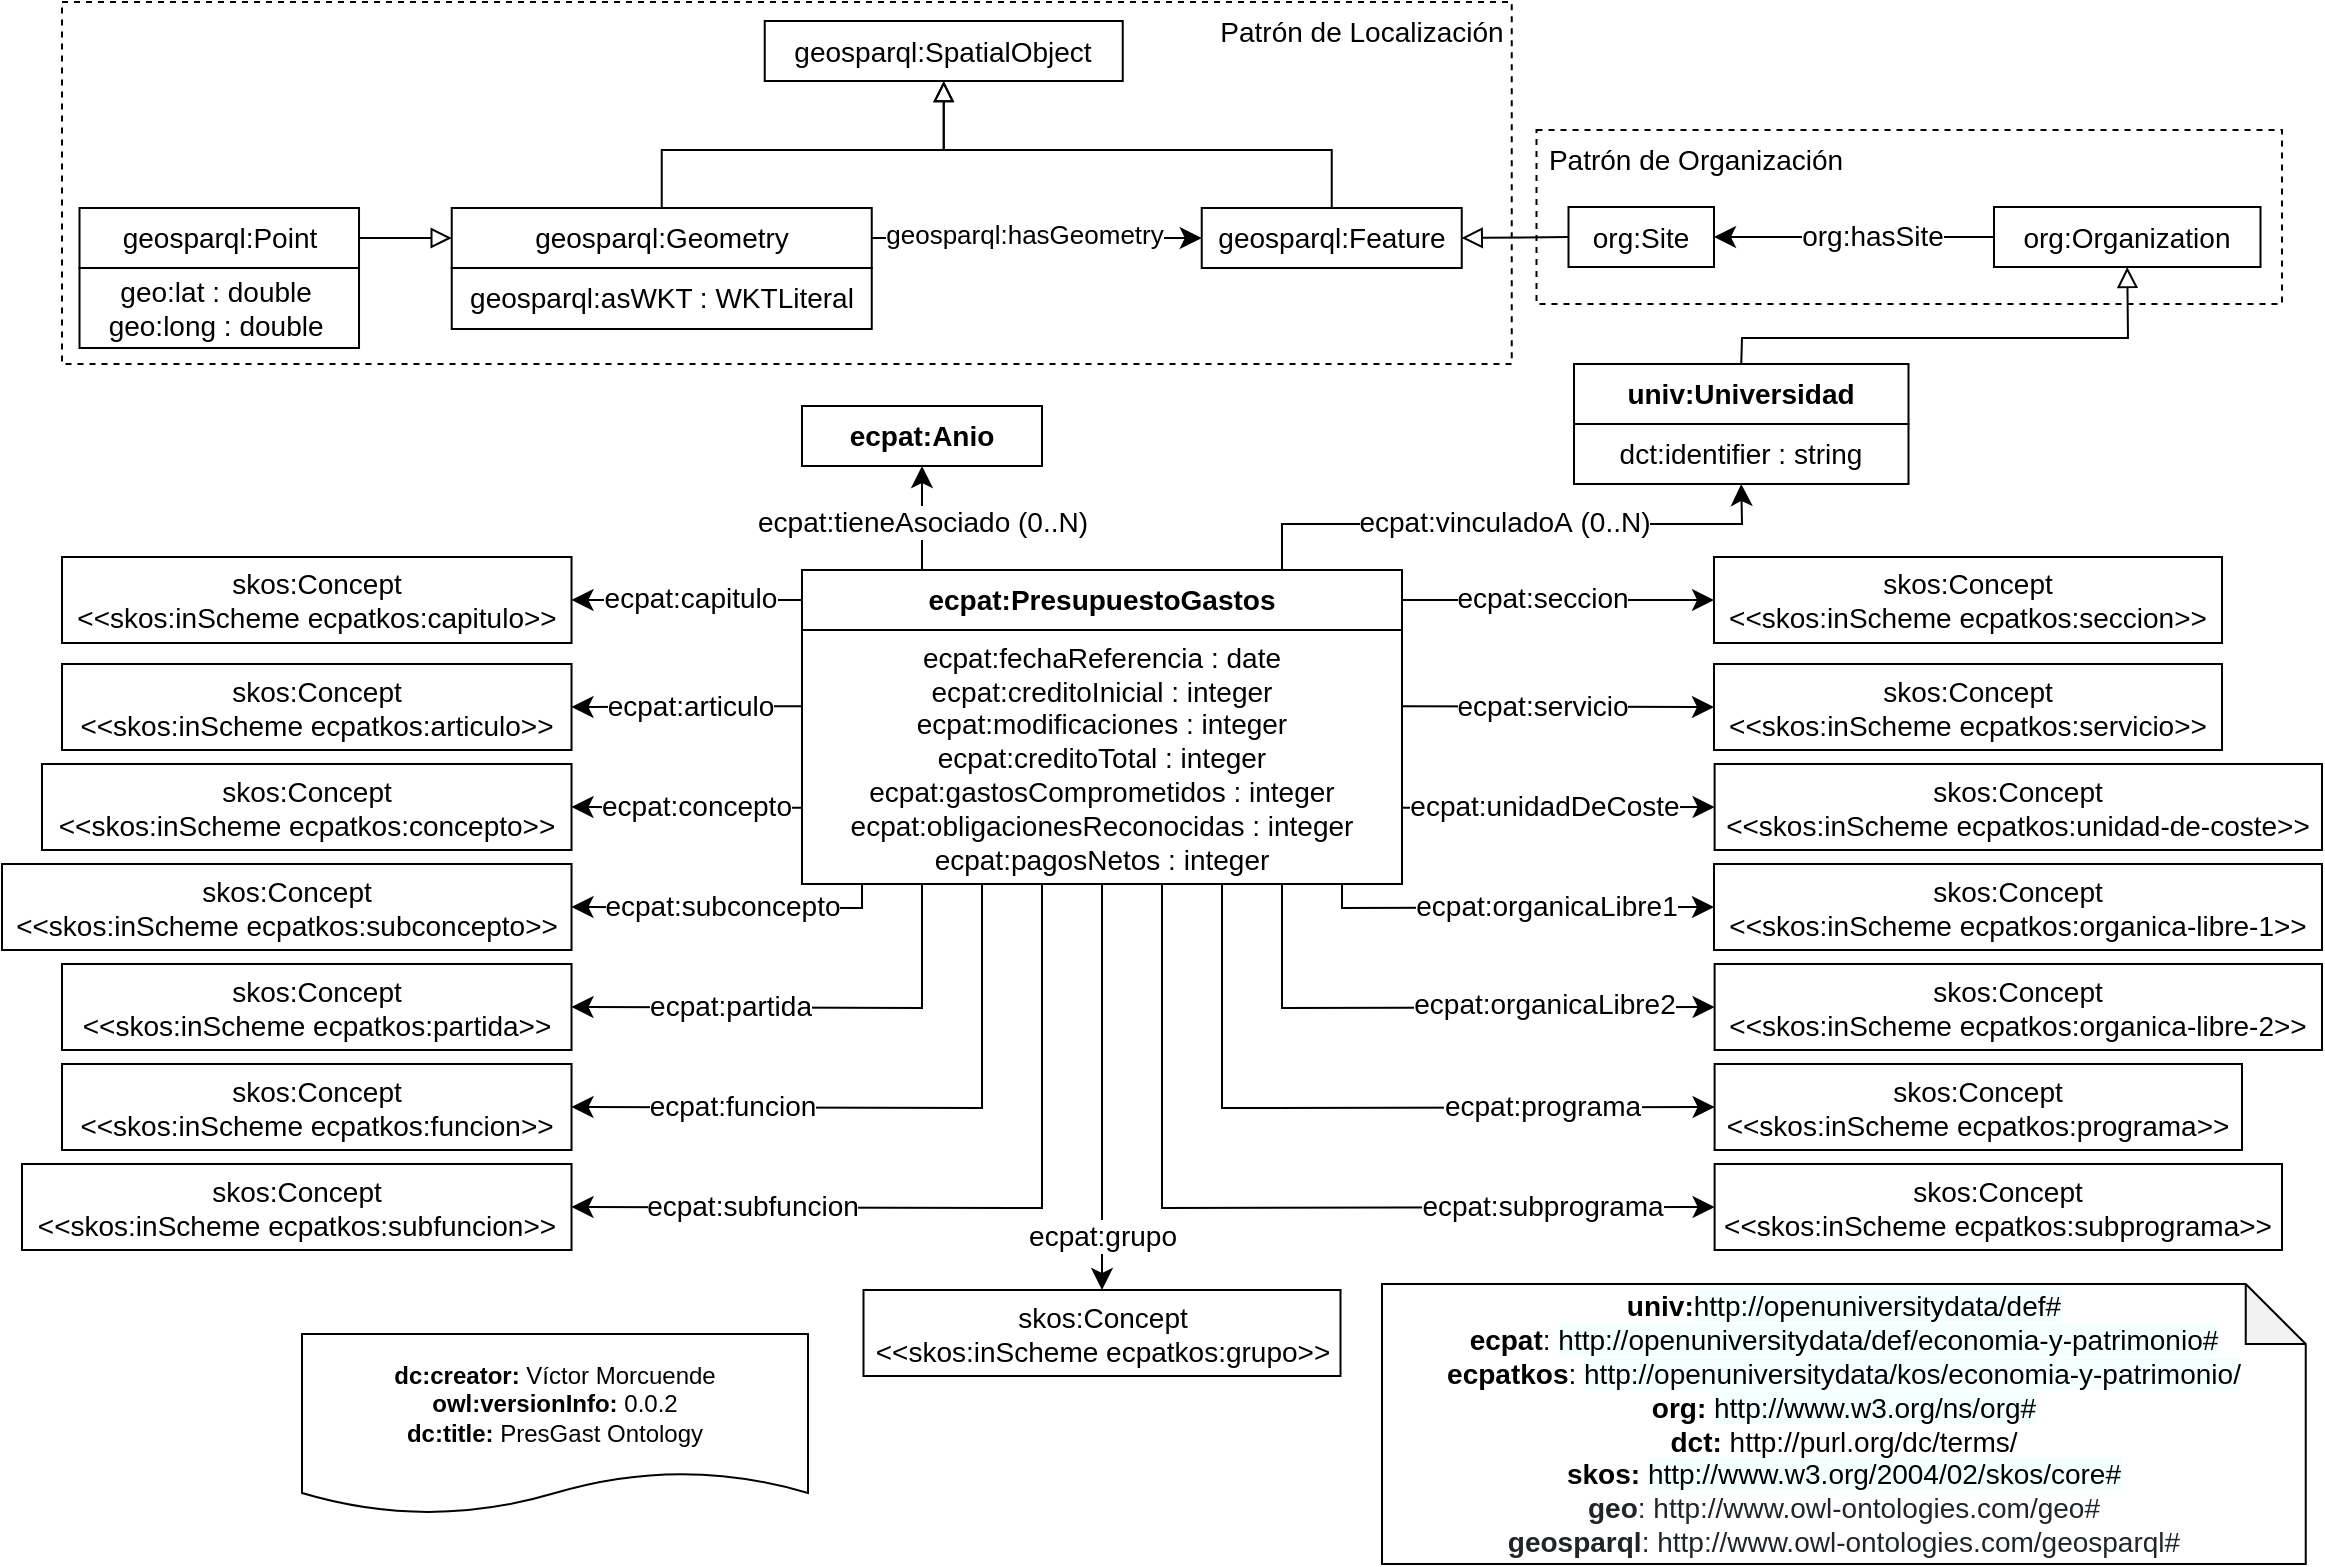 <mxfile version="18.0.1" type="device"><diagram id="2xOe5xubepqIjJ3LcJC1" name="Page-1"><mxGraphModel dx="1474" dy="785" grid="1" gridSize="10" guides="1" tooltips="1" connect="1" arrows="1" fold="1" page="1" pageScale="1" pageWidth="827" pageHeight="1169" math="0" shadow="0"><root><mxCell id="0"/><mxCell id="1" parent="0"/><mxCell id="tCUEVHxepWvSsO0FmJBN-13" value="&lt;div&gt;&lt;b&gt;dc:creator:&lt;/b&gt;&amp;nbsp;Víctor Morcuende&lt;/div&gt;&lt;div&gt;&lt;b&gt;owl:versionInfo:&lt;/b&gt; 0.0.2&lt;/div&gt;&lt;div&gt;&lt;b&gt;dc:title:&lt;/b&gt; PresGast Ontology&lt;/div&gt;" style="shape=document;whiteSpace=wrap;html=1;boundedLbl=1;labelBackgroundColor=#ffffff;strokeColor=#000000;fontSize=12;fontColor=#000000;size=0.233;fillColor=none;" parent="1" vertex="1"><mxGeometry x="440.0" y="965" width="253" height="90" as="geometry"/></mxCell><mxCell id="tCUEVHxepWvSsO0FmJBN-36" value="dct:identifier : string" style="rounded=0;whiteSpace=wrap;html=1;snapToPoint=1;points=[[0.1,0],[0.2,0],[0.3,0],[0.4,0],[0.5,0],[0.6,0],[0.7,0],[0.8,0],[0.9,0],[0,0.1],[0,0.3],[0,0.5],[0,0.7],[0,0.9],[0.1,1],[0.2,1],[0.3,1],[0.4,1],[0.5,1],[0.6,1],[0.7,1],[0.8,1],[0.9,1],[1,0.1],[1,0.3],[1,0.5],[1,0.7],[1,0.9]];fontFamily=Helvetica;fontSize=14;fillColor=none;" parent="1" vertex="1"><mxGeometry x="1076" y="510" width="167.25" height="30" as="geometry"/></mxCell><mxCell id="tCUEVHxepWvSsO0FmJBN-37" value="&lt;b&gt;univ&lt;/b&gt;&lt;b&gt;:Universidad&lt;/b&gt;" style="rounded=0;whiteSpace=wrap;html=1;snapToPoint=1;points=[[0.1,0],[0.2,0],[0.3,0],[0.4,0],[0.5,0],[0.6,0],[0.7,0],[0.8,0],[0.9,0],[0,0.1],[0,0.3],[0,0.5],[0,0.7],[0,0.9],[0.1,1],[0.2,1],[0.3,1],[0.4,1],[0.5,1],[0.6,1],[0.7,1],[0.8,1],[0.9,1],[1,0.1],[1,0.3],[1,0.5],[1,0.7],[1,0.9]];fontFamily=Helvetica;fontSize=14;fillColor=none;" parent="1" vertex="1"><mxGeometry x="1076" y="480" width="167.25" height="30" as="geometry"/></mxCell><mxCell id="tCUEVHxepWvSsO0FmJBN-38" value="&lt;span style=&quot;background-color: rgb(255 , 255 , 255)&quot;&gt;&lt;b&gt;ecpat:Anio&lt;/b&gt;&lt;/span&gt;" style="rounded=0;whiteSpace=wrap;html=1;snapToPoint=1;points=[[0.1,0],[0.2,0],[0.3,0],[0.4,0],[0.5,0],[0.6,0],[0.7,0],[0.8,0],[0.9,0],[0,0.1],[0,0.3],[0,0.5],[0,0.7],[0,0.9],[0.1,1],[0.2,1],[0.3,1],[0.4,1],[0.5,1],[0.6,1],[0.7,1],[0.8,1],[0.9,1],[1,0.1],[1,0.3],[1,0.5],[1,0.7],[1,0.9]];fontFamily=Helvetica;fontSize=14;fillColor=none;" parent="1" vertex="1"><mxGeometry x="690.0" y="501" width="120" height="30" as="geometry"/></mxCell><mxCell id="tCUEVHxepWvSsO0FmJBN-49" value="" style="endArrow=classic;html=1;endSize=8;arcSize=0;rounded=0;fontFamily=Helvetica;fontSize=14;exitX=0.2;exitY=0;exitDx=0;exitDy=0;entryX=0.5;entryY=1;entryDx=0;entryDy=0;" parent="1" source="Mll7tjCoBaevZxiXu5Do-22" target="tCUEVHxepWvSsO0FmJBN-38" edge="1"><mxGeometry width="50" height="50" relative="1" as="geometry"><mxPoint x="1315.69" y="580" as="sourcePoint"/><mxPoint x="1186.69" y="618.09" as="targetPoint"/></mxGeometry></mxCell><mxCell id="tCUEVHxepWvSsO0FmJBN-50" value="&lt;font style=&quot;font-size: 14px;&quot;&gt;ecpat:tieneAsociado (0..N)&lt;/font&gt;&lt;span style=&quot;background-color: rgb(248 , 249 , 250)&quot;&gt;&lt;br&gt;&lt;/span&gt;" style="text;html=1;align=center;verticalAlign=middle;resizable=0;points=[];labelBackgroundColor=#ffffff;fontFamily=Helvetica;fontSize=14;fillColor=none;" parent="tCUEVHxepWvSsO0FmJBN-49" vertex="1" connectable="0"><mxGeometry x="-0.127" relative="1" as="geometry"><mxPoint y="-2" as="offset"/></mxGeometry></mxCell><mxCell id="Mll7tjCoBaevZxiXu5Do-9" value="" style="endArrow=classic;html=1;endSize=8;arcSize=0;rounded=0;fontFamily=Helvetica;fontSize=14;exitX=0;exitY=0.5;exitDx=0;exitDy=0;entryX=1;entryY=0.5;entryDx=0;entryDy=0;" parent="1" source="Mll7tjCoBaevZxiXu5Do-22" target="zgmf1Y1sFtypBiIjc2eg-1" edge="1"><mxGeometry width="50" height="50" relative="1" as="geometry"><mxPoint x="0.14" y="598" as="sourcePoint"/><mxPoint x="514.0" y="598" as="targetPoint"/></mxGeometry></mxCell><mxCell id="Mll7tjCoBaevZxiXu5Do-10" value="ecpat:capitulo" style="text;html=1;align=center;verticalAlign=middle;resizable=0;points=[];labelBackgroundColor=#ffffff;fontFamily=Helvetica;fontSize=14;fillColor=none;" parent="Mll7tjCoBaevZxiXu5Do-9" vertex="1" connectable="0"><mxGeometry x="-0.127" relative="1" as="geometry"><mxPoint x="-6" y="-1" as="offset"/></mxGeometry></mxCell><mxCell id="Mll7tjCoBaevZxiXu5Do-22" value="&lt;b&gt;ecpat:PresupuestoGast&lt;/b&gt;&lt;b&gt;os&lt;/b&gt;" style="rounded=0;whiteSpace=wrap;html=1;snapToPoint=1;points=[[0.1,0],[0.2,0],[0.3,0],[0.4,0],[0.5,0],[0.6,0],[0.7,0],[0.8,0],[0.9,0],[0,0.1],[0,0.3],[0,0.5],[0,0.7],[0,0.9],[0.1,1],[0.2,1],[0.3,1],[0.4,1],[0.5,1],[0.6,1],[0.7,1],[0.8,1],[0.9,1],[1,0.1],[1,0.3],[1,0.5],[1,0.7],[1,0.9]];fontFamily=Helvetica;fontSize=14;fillColor=none;" parent="1" vertex="1"><mxGeometry x="690" y="583" width="300" height="30" as="geometry"/></mxCell><mxCell id="Mll7tjCoBaevZxiXu5Do-23" value="&lt;span style=&quot;background-color: rgb(255, 255, 255);&quot;&gt;ecpat&lt;/span&gt;:fechaReferencia : date&lt;br&gt;&lt;span style=&quot;background-color: rgb(255, 255, 255);&quot;&gt;ecpat&lt;/span&gt;:creditoInicial : integer&lt;br&gt;&lt;span style=&quot;background-color: rgb(255, 255, 255);&quot;&gt;ecpat&lt;/span&gt;:modificaciones : integer&lt;br&gt;&lt;span style=&quot;background-color: rgb(255, 255, 255);&quot;&gt;ecpat&lt;/span&gt;:creditoTotal : integer&lt;br&gt;&lt;span style=&quot;background-color: rgb(255, 255, 255);&quot;&gt;ecpat&lt;/span&gt;:gastosComprometidos : integer&lt;br&gt;&lt;span style=&quot;background-color: rgb(255, 255, 255);&quot;&gt;ecpat&lt;/span&gt;:obligacionesReconocidas : integer&lt;br&gt;&lt;span style=&quot;background-color: rgb(255, 255, 255);&quot;&gt;ecpat&lt;/span&gt;:pagosNetos : integer" style="rounded=0;whiteSpace=wrap;html=1;snapToPoint=1;points=[[0.1,0],[0.2,0],[0.3,0],[0.4,0],[0.5,0],[0.6,0],[0.7,0],[0.8,0],[0.9,0],[0,0.1],[0,0.3],[0,0.5],[0,0.7],[0,0.9],[0.1,1],[0.2,1],[0.3,1],[0.4,1],[0.5,1],[0.6,1],[0.7,1],[0.8,1],[0.9,1],[1,0.1],[1,0.3],[1,0.5],[1,0.7],[1,0.9]];fontFamily=Helvetica;fontSize=14;fillColor=none;" parent="1" vertex="1"><mxGeometry x="690" y="613" width="300" height="127" as="geometry"/></mxCell><mxCell id="w2wobLn4Vfgo2VGlORHV-3" value="" style="endArrow=classic;html=1;endSize=8;arcSize=0;rounded=0;fontFamily=Helvetica;fontSize=14;exitX=0.8;exitY=0;exitDx=0;exitDy=0;entryX=0.5;entryY=1;entryDx=0;entryDy=0;" parent="1" source="Mll7tjCoBaevZxiXu5Do-22" target="tCUEVHxepWvSsO0FmJBN-36" edge="1"><mxGeometry width="50" height="50" relative="1" as="geometry"><mxPoint x="1457" y="715.5" as="sourcePoint"/><mxPoint x="1100" y="747" as="targetPoint"/><Array as="points"><mxPoint x="930" y="560"/><mxPoint x="1160" y="560"/></Array></mxGeometry></mxCell><mxCell id="w2wobLn4Vfgo2VGlORHV-4" value="&lt;font style=&quot;font-size: 14px;&quot;&gt;ecpat:vinculadoA&amp;nbsp;(0..N)&lt;/font&gt;&lt;span style=&quot;background-color: rgb(248 , 249 , 250)&quot;&gt;&lt;br&gt;&lt;/span&gt;" style="text;html=1;align=center;verticalAlign=middle;resizable=0;points=[];labelBackgroundColor=#ffffff;fontFamily=Helvetica;fontSize=14;fillColor=none;" parent="w2wobLn4Vfgo2VGlORHV-3" vertex="1" connectable="0"><mxGeometry x="-0.127" relative="1" as="geometry"><mxPoint x="15" y="-1" as="offset"/></mxGeometry></mxCell><mxCell id="w2wobLn4Vfgo2VGlORHV-25" value="" style="rounded=0;whiteSpace=wrap;html=1;fontSize=14;fillColor=none;dashed=1;" parent="1" vertex="1"><mxGeometry x="1057.25" y="363" width="372.75" height="87" as="geometry"/></mxCell><mxCell id="w2wobLn4Vfgo2VGlORHV-26" value="" style="rounded=0;whiteSpace=wrap;html=1;fontSize=14;fillColor=none;dashed=1;" parent="1" vertex="1"><mxGeometry x="320" y="299" width="724.87" height="181" as="geometry"/></mxCell><mxCell id="w2wobLn4Vfgo2VGlORHV-27" value="&lt;font style=&quot;font-size: 14px&quot;&gt;geosparql:SpatialObject&lt;/font&gt;" style="rounded=0;whiteSpace=wrap;html=1;snapToPoint=1;points=[[0.1,0],[0.2,0],[0.3,0],[0.4,0],[0.5,0],[0.6,0],[0.7,0],[0.8,0],[0.9,0],[0,0.1],[0,0.3],[0,0.5],[0,0.7],[0,0.9],[0.1,1],[0.2,1],[0.3,1],[0.4,1],[0.5,1],[0.6,1],[0.7,1],[0.8,1],[0.9,1],[1,0.1],[1,0.3],[1,0.5],[1,0.7],[1,0.9]];" parent="1" vertex="1"><mxGeometry x="671.37" y="308.5" width="179" height="30" as="geometry"/></mxCell><mxCell id="w2wobLn4Vfgo2VGlORHV-31" value="&lt;font style=&quot;font-size: 14px&quot;&gt;Patrón de Localización&lt;/font&gt;" style="text;html=1;strokeColor=none;fillColor=none;align=center;verticalAlign=middle;whiteSpace=wrap;rounded=0;dashed=1;" parent="1" vertex="1"><mxGeometry x="894.87" y="299" width="150" height="30" as="geometry"/></mxCell><mxCell id="w2wobLn4Vfgo2VGlORHV-32" value="" style="endArrow=block;html=1;fontColor=#000099;exitX=0.5;exitY=0;exitDx=0;exitDy=0;endFill=0;endSize=8;arcSize=0;rounded=0;fontSize=14;entryX=0.5;entryY=1;entryDx=0;entryDy=0;" parent="1" source="w2wobLn4Vfgo2VGlORHV-43" target="w2wobLn4Vfgo2VGlORHV-27" edge="1"><mxGeometry width="50" height="50" relative="1" as="geometry"><mxPoint x="612.87" y="402.5" as="sourcePoint"/><mxPoint x="760.87" y="363.5" as="targetPoint"/><Array as="points"><mxPoint x="619.87" y="373"/><mxPoint x="760.87" y="373"/></Array></mxGeometry></mxCell><mxCell id="w2wobLn4Vfgo2VGlORHV-33" value="" style="endArrow=block;html=1;fontColor=#000099;exitX=0.5;exitY=0;exitDx=0;exitDy=0;endFill=0;endSize=8;arcSize=0;rounded=0;fontSize=14;entryX=0.5;entryY=1;entryDx=0;entryDy=0;" parent="1" source="w2wobLn4Vfgo2VGlORHV-44" target="w2wobLn4Vfgo2VGlORHV-27" edge="1"><mxGeometry width="50" height="50" relative="1" as="geometry"><mxPoint x="974.37" y="402.5" as="sourcePoint"/><mxPoint x="770.87" y="353.5" as="targetPoint"/><Array as="points"><mxPoint x="954.87" y="373"/><mxPoint x="760.87" y="373"/></Array></mxGeometry></mxCell><mxCell id="w2wobLn4Vfgo2VGlORHV-34" value="" style="endArrow=classic;html=1;exitX=1;exitY=0.5;exitDx=0;exitDy=0;entryX=0;entryY=0.5;entryDx=0;entryDy=0;endSize=8;arcSize=0;rounded=0;fontSize=14;" parent="1" source="w2wobLn4Vfgo2VGlORHV-43" target="w2wobLn4Vfgo2VGlORHV-44" edge="1"><mxGeometry width="50" height="50" relative="1" as="geometry"><mxPoint x="714.87" y="417.5" as="sourcePoint"/><mxPoint x="884.87" y="417.5" as="targetPoint"/></mxGeometry></mxCell><mxCell id="w2wobLn4Vfgo2VGlORHV-35" value="&lt;span style=&quot;font-size: 13px&quot;&gt;geosparql:hasGeometry&lt;/span&gt;" style="text;html=1;align=center;verticalAlign=middle;resizable=0;points=[];labelBackgroundColor=#ffffff;fontSize=14;fillColor=none;" parent="w2wobLn4Vfgo2VGlORHV-34" vertex="1" connectable="0"><mxGeometry x="-0.127" relative="1" as="geometry"><mxPoint x="4" y="-2" as="offset"/></mxGeometry></mxCell><mxCell id="w2wobLn4Vfgo2VGlORHV-36" value="" style="endArrow=block;html=1;fontColor=#000099;exitX=1;exitY=0.5;exitDx=0;exitDy=0;endFill=0;entryX=0;entryY=0.5;entryDx=0;entryDy=0;endSize=8;arcSize=0;rounded=0;fontSize=14;" parent="1" source="w2wobLn4Vfgo2VGlORHV-30" target="w2wobLn4Vfgo2VGlORHV-43" edge="1"><mxGeometry width="50" height="50" relative="1" as="geometry"><mxPoint x="244.37" y="634" as="sourcePoint"/><mxPoint x="614.12" y="462.5" as="targetPoint"/></mxGeometry></mxCell><mxCell id="w2wobLn4Vfgo2VGlORHV-37" value="org:Site" style="rounded=0;whiteSpace=wrap;html=1;snapToPoint=1;points=[[0.1,0],[0.2,0],[0.3,0],[0.4,0],[0.5,0],[0.6,0],[0.7,0],[0.8,0],[0.9,0],[0,0.1],[0,0.3],[0,0.5],[0,0.7],[0,0.9],[0.1,1],[0.2,1],[0.3,1],[0.4,1],[0.5,1],[0.6,1],[0.7,1],[0.8,1],[0.9,1],[1,0.1],[1,0.3],[1,0.5],[1,0.7],[1,0.9]];fontFamily=Helvetica;fontSize=14;fillColor=none;" parent="1" vertex="1"><mxGeometry x="1073.25" y="401.5" width="72.75" height="30" as="geometry"/></mxCell><mxCell id="w2wobLn4Vfgo2VGlORHV-38" value="org:Organization" style="rounded=0;whiteSpace=wrap;html=1;snapToPoint=1;points=[[0.1,0],[0.2,0],[0.3,0],[0.4,0],[0.5,0],[0.6,0],[0.7,0],[0.8,0],[0.9,0],[0,0.1],[0,0.3],[0,0.5],[0,0.7],[0,0.9],[0.1,1],[0.2,1],[0.3,1],[0.4,1],[0.5,1],[0.6,1],[0.7,1],[0.8,1],[0.9,1],[1,0.1],[1,0.3],[1,0.5],[1,0.7],[1,0.9]];fontFamily=Helvetica;fontSize=14;fillColor=none;" parent="1" vertex="1"><mxGeometry x="1286.0" y="401.5" width="133.25" height="30" as="geometry"/></mxCell><mxCell id="w2wobLn4Vfgo2VGlORHV-39" value="" style="endArrow=classic;html=1;exitX=0;exitY=0.5;exitDx=0;exitDy=0;entryX=1;entryY=0.5;entryDx=0;entryDy=0;endSize=8;arcSize=0;rounded=0;fontFamily=Helvetica;fontSize=14;" parent="1" source="w2wobLn4Vfgo2VGlORHV-38" target="w2wobLn4Vfgo2VGlORHV-37" edge="1"><mxGeometry width="50" height="50" relative="1" as="geometry"><mxPoint x="1150.75" y="604.5" as="sourcePoint"/><mxPoint x="1150.75" y="674.5" as="targetPoint"/></mxGeometry></mxCell><mxCell id="w2wobLn4Vfgo2VGlORHV-40" value="&lt;div&gt;org:hasSite&lt;/div&gt;" style="text;html=1;align=center;verticalAlign=middle;resizable=0;points=[];labelBackgroundColor=#ffffff;fontFamily=Helvetica;fontSize=14;fillColor=none;" parent="w2wobLn4Vfgo2VGlORHV-39" vertex="1" connectable="0"><mxGeometry x="-0.127" relative="1" as="geometry"><mxPoint y="-1" as="offset"/></mxGeometry></mxCell><mxCell id="w2wobLn4Vfgo2VGlORHV-41" value="&lt;font style=&quot;font-size: 14px&quot;&gt;Patrón de Organización&lt;/font&gt;" style="text;html=1;strokeColor=none;fillColor=none;align=center;verticalAlign=middle;whiteSpace=wrap;rounded=0;dashed=1;" parent="1" vertex="1"><mxGeometry x="1057.25" y="363" width="160" height="30" as="geometry"/></mxCell><mxCell id="w2wobLn4Vfgo2VGlORHV-42" value="geosparql:asWKT : WKTLiteral" style="rounded=0;whiteSpace=wrap;html=1;snapToPoint=1;points=[[0.1,0],[0.2,0],[0.3,0],[0.4,0],[0.5,0],[0.6,0],[0.7,0],[0.8,0],[0.9,0],[0,0.1],[0,0.3],[0,0.5],[0,0.7],[0,0.9],[0.1,1],[0.2,1],[0.3,1],[0.4,1],[0.5,1],[0.6,1],[0.7,1],[0.8,1],[0.9,1],[1,0.1],[1,0.3],[1,0.5],[1,0.7],[1,0.9]];fontFamily=Helvetica;fontSize=14;fillColor=none;" parent="1" vertex="1"><mxGeometry x="514.87" y="432" width="210" height="30.5" as="geometry"/></mxCell><mxCell id="w2wobLn4Vfgo2VGlORHV-43" value="geosparql:Geometry" style="rounded=0;whiteSpace=wrap;html=1;snapToPoint=1;points=[[0.1,0],[0.2,0],[0.3,0],[0.4,0],[0.5,0],[0.6,0],[0.7,0],[0.8,0],[0.9,0],[0,0.1],[0,0.3],[0,0.5],[0,0.7],[0,0.9],[0.1,1],[0.2,1],[0.3,1],[0.4,1],[0.5,1],[0.6,1],[0.7,1],[0.8,1],[0.9,1],[1,0.1],[1,0.3],[1,0.5],[1,0.7],[1,0.9]];fontFamily=Helvetica;fontSize=14;fillColor=none;" parent="1" vertex="1"><mxGeometry x="514.87" y="402" width="210" height="30" as="geometry"/></mxCell><mxCell id="w2wobLn4Vfgo2VGlORHV-44" value="geosparql:Feature" style="rounded=0;whiteSpace=wrap;html=1;snapToPoint=1;points=[[0.1,0],[0.2,0],[0.3,0],[0.4,0],[0.5,0],[0.6,0],[0.7,0],[0.8,0],[0.9,0],[0,0.1],[0,0.3],[0,0.5],[0,0.7],[0,0.9],[0.1,1],[0.2,1],[0.3,1],[0.4,1],[0.5,1],[0.6,1],[0.7,1],[0.8,1],[0.9,1],[1,0.1],[1,0.3],[1,0.5],[1,0.7],[1,0.9]];fontFamily=Helvetica;fontSize=14;fillColor=none;" parent="1" vertex="1"><mxGeometry x="889.87" y="402" width="130" height="30" as="geometry"/></mxCell><mxCell id="w2wobLn4Vfgo2VGlORHV-45" value="" style="endArrow=block;html=1;fontColor=#000099;exitX=0;exitY=0.5;exitDx=0;exitDy=0;endFill=0;entryX=1;entryY=0.5;entryDx=0;entryDy=0;endSize=8;arcSize=0;rounded=0;fontSize=14;" parent="1" source="w2wobLn4Vfgo2VGlORHV-37" target="w2wobLn4Vfgo2VGlORHV-44" edge="1"><mxGeometry width="50" height="50" relative="1" as="geometry"><mxPoint x="611.685" y="467" as="sourcePoint"/><mxPoint x="611.68" y="436.5" as="targetPoint"/></mxGeometry></mxCell><mxCell id="w2wobLn4Vfgo2VGlORHV-30" value="&lt;font style=&quot;font-size: 14px&quot;&gt;geosparql:Point&lt;/font&gt;" style="rounded=0;whiteSpace=wrap;html=1;snapToPoint=1;points=[[0.1,0],[0.2,0],[0.3,0],[0.4,0],[0.5,0],[0.6,0],[0.7,0],[0.8,0],[0.9,0],[0,0.1],[0,0.3],[0,0.5],[0,0.7],[0,0.9],[0.1,1],[0.2,1],[0.3,1],[0.4,1],[0.5,1],[0.6,1],[0.7,1],[0.8,1],[0.9,1],[1,0.1],[1,0.3],[1,0.5],[1,0.7],[1,0.9]];" parent="1" vertex="1"><mxGeometry x="328.76" y="402" width="139.75" height="30" as="geometry"/></mxCell><mxCell id="w2wobLn4Vfgo2VGlORHV-29" value="&lt;font style=&quot;font-size: 14px&quot;&gt;geo:lat : double&amp;nbsp;&lt;br&gt;geo:long : double&amp;nbsp;&lt;/font&gt;" style="rounded=0;whiteSpace=wrap;html=1;snapToPoint=1;points=[[0.1,0],[0.2,0],[0.3,0],[0.4,0],[0.5,0],[0.6,0],[0.7,0],[0.8,0],[0.9,0],[0,0.1],[0,0.3],[0,0.5],[0,0.7],[0,0.9],[0.1,1],[0.2,1],[0.3,1],[0.4,1],[0.5,1],[0.6,1],[0.7,1],[0.8,1],[0.9,1],[1,0.1],[1,0.3],[1,0.5],[1,0.7],[1,0.9]];" parent="1" vertex="1"><mxGeometry x="328.76" y="432" width="139.75" height="40" as="geometry"/></mxCell><mxCell id="H3DKUBjqyesA03HCJVLZ-2" value="" style="endArrow=block;html=1;fontColor=#000099;endFill=0;endSize=8;arcSize=0;rounded=0;exitX=0.5;exitY=0;exitDx=0;exitDy=0;entryX=0.5;entryY=1;entryDx=0;entryDy=0;" parent="1" source="tCUEVHxepWvSsO0FmJBN-37" target="w2wobLn4Vfgo2VGlORHV-38" edge="1"><mxGeometry width="50" height="50" relative="1" as="geometry"><mxPoint x="1181.625" y="487" as="sourcePoint"/><mxPoint x="1339" y="253" as="targetPoint"/><Array as="points"><mxPoint x="1160" y="467"/><mxPoint x="1353" y="467"/></Array></mxGeometry></mxCell><mxCell id="zgmf1Y1sFtypBiIjc2eg-1" value="skos:Concept &lt;br&gt;&amp;lt;&amp;lt;skos:inScheme&amp;nbsp;ecpatkos:capitulo&amp;gt;&amp;gt;" style="rounded=0;whiteSpace=wrap;html=1;snapToPoint=1;points=[[0.1,0],[0.2,0],[0.3,0],[0.4,0],[0.5,0],[0.6,0],[0.7,0],[0.8,0],[0.9,0],[0,0.1],[0,0.3],[0,0.5],[0,0.7],[0,0.9],[0.1,1],[0.2,1],[0.3,1],[0.4,1],[0.5,1],[0.6,1],[0.7,1],[0.8,1],[0.9,1],[1,0.1],[1,0.3],[1,0.5],[1,0.7],[1,0.9]];fontFamily=Helvetica;fontSize=14;fillColor=none;" parent="1" vertex="1"><mxGeometry x="320" y="576.5" width="254.76" height="43" as="geometry"/></mxCell><mxCell id="zgmf1Y1sFtypBiIjc2eg-2" value="" style="endArrow=classic;html=1;endSize=8;arcSize=0;rounded=0;fontFamily=Helvetica;fontSize=14;entryX=1;entryY=0.5;entryDx=0;entryDy=0;exitX=0;exitY=0.3;exitDx=0;exitDy=0;" parent="1" source="Mll7tjCoBaevZxiXu5Do-23" target="zgmf1Y1sFtypBiIjc2eg-4" edge="1"><mxGeometry width="50" height="50" relative="1" as="geometry"><mxPoint x="680" y="630" as="sourcePoint"/><mxPoint x="514.0" y="651.5" as="targetPoint"/></mxGeometry></mxCell><mxCell id="zgmf1Y1sFtypBiIjc2eg-3" value="ecpat:articulo" style="text;html=1;align=center;verticalAlign=middle;resizable=0;points=[];labelBackgroundColor=#ffffff;fontFamily=Helvetica;fontSize=14;fillColor=none;" parent="zgmf1Y1sFtypBiIjc2eg-2" vertex="1" connectable="0"><mxGeometry x="-0.127" relative="1" as="geometry"><mxPoint x="-6" y="-1" as="offset"/></mxGeometry></mxCell><mxCell id="zgmf1Y1sFtypBiIjc2eg-4" value="skos:Concept &lt;br&gt;&amp;lt;&amp;lt;skos:inScheme&amp;nbsp;ecpatkos:articulo&amp;gt;&amp;gt;" style="rounded=0;whiteSpace=wrap;html=1;snapToPoint=1;points=[[0.1,0],[0.2,0],[0.3,0],[0.4,0],[0.5,0],[0.6,0],[0.7,0],[0.8,0],[0.9,0],[0,0.1],[0,0.3],[0,0.5],[0,0.7],[0,0.9],[0.1,1],[0.2,1],[0.3,1],[0.4,1],[0.5,1],[0.6,1],[0.7,1],[0.8,1],[0.9,1],[1,0.1],[1,0.3],[1,0.5],[1,0.7],[1,0.9]];fontFamily=Helvetica;fontSize=14;fillColor=none;" parent="1" vertex="1"><mxGeometry x="320" y="630" width="254.76" height="43" as="geometry"/></mxCell><mxCell id="zgmf1Y1sFtypBiIjc2eg-5" value="" style="endArrow=classic;html=1;endSize=8;arcSize=0;rounded=0;fontFamily=Helvetica;fontSize=14;entryX=1;entryY=0.5;entryDx=0;entryDy=0;exitX=0;exitY=0.7;exitDx=0;exitDy=0;" parent="1" source="Mll7tjCoBaevZxiXu5Do-23" target="zgmf1Y1sFtypBiIjc2eg-7" edge="1"><mxGeometry width="50" height="50" relative="1" as="geometry"><mxPoint x="699.7" y="701.306" as="sourcePoint"/><mxPoint x="514.0" y="701.5" as="targetPoint"/></mxGeometry></mxCell><mxCell id="zgmf1Y1sFtypBiIjc2eg-6" value="ecpat:concepto" style="text;html=1;align=center;verticalAlign=middle;resizable=0;points=[];labelBackgroundColor=#ffffff;fontFamily=Helvetica;fontSize=14;fillColor=none;" parent="zgmf1Y1sFtypBiIjc2eg-5" vertex="1" connectable="0"><mxGeometry x="-0.127" relative="1" as="geometry"><mxPoint x="-3" y="-1" as="offset"/></mxGeometry></mxCell><mxCell id="zgmf1Y1sFtypBiIjc2eg-7" value="skos:Concept &lt;br&gt;&amp;lt;&amp;lt;skos:inScheme&amp;nbsp;ecpatkos:concepto&amp;gt;&amp;gt;" style="rounded=0;whiteSpace=wrap;html=1;snapToPoint=1;points=[[0.1,0],[0.2,0],[0.3,0],[0.4,0],[0.5,0],[0.6,0],[0.7,0],[0.8,0],[0.9,0],[0,0.1],[0,0.3],[0,0.5],[0,0.7],[0,0.9],[0.1,1],[0.2,1],[0.3,1],[0.4,1],[0.5,1],[0.6,1],[0.7,1],[0.8,1],[0.9,1],[1,0.1],[1,0.3],[1,0.5],[1,0.7],[1,0.9]];fontFamily=Helvetica;fontSize=14;fillColor=none;" parent="1" vertex="1"><mxGeometry x="310" y="680" width="264.76" height="43" as="geometry"/></mxCell><mxCell id="zgmf1Y1sFtypBiIjc2eg-11" value="" style="endArrow=classic;html=1;endSize=8;arcSize=0;rounded=0;fontFamily=Helvetica;fontSize=14;entryX=1;entryY=0.5;entryDx=0;entryDy=0;exitX=0.1;exitY=1;exitDx=0;exitDy=0;" parent="1" source="Mll7tjCoBaevZxiXu5Do-23" target="zgmf1Y1sFtypBiIjc2eg-13" edge="1"><mxGeometry width="50" height="50" relative="1" as="geometry"><mxPoint x="699.7" y="751.382" as="sourcePoint"/><mxPoint x="514.0" y="751.5" as="targetPoint"/><Array as="points"><mxPoint x="720" y="752"/></Array></mxGeometry></mxCell><mxCell id="zgmf1Y1sFtypBiIjc2eg-12" value="ecpat:subconcepto" style="text;html=1;align=center;verticalAlign=middle;resizable=0;points=[];labelBackgroundColor=#ffffff;fontFamily=Helvetica;fontSize=14;fillColor=none;" parent="zgmf1Y1sFtypBiIjc2eg-11" vertex="1" connectable="0"><mxGeometry x="-0.127" relative="1" as="geometry"><mxPoint x="-14" y="-1" as="offset"/></mxGeometry></mxCell><mxCell id="zgmf1Y1sFtypBiIjc2eg-13" value="skos:Concept &lt;br&gt;&amp;lt;&amp;lt;skos:inScheme&amp;nbsp;ecpatkos:subconcepto&amp;gt;&amp;gt;" style="rounded=0;whiteSpace=wrap;html=1;snapToPoint=1;points=[[0.1,0],[0.2,0],[0.3,0],[0.4,0],[0.5,0],[0.6,0],[0.7,0],[0.8,0],[0.9,0],[0,0.1],[0,0.3],[0,0.5],[0,0.7],[0,0.9],[0.1,1],[0.2,1],[0.3,1],[0.4,1],[0.5,1],[0.6,1],[0.7,1],[0.8,1],[0.9,1],[1,0.1],[1,0.3],[1,0.5],[1,0.7],[1,0.9]];fontFamily=Helvetica;fontSize=14;fillColor=none;" parent="1" vertex="1"><mxGeometry x="290" y="730" width="284.76" height="43" as="geometry"/></mxCell><mxCell id="zgmf1Y1sFtypBiIjc2eg-14" value="" style="endArrow=classic;html=1;endSize=8;arcSize=0;rounded=0;fontFamily=Helvetica;fontSize=14;entryX=1;entryY=0.5;entryDx=0;entryDy=0;exitX=0.2;exitY=1;exitDx=0;exitDy=0;" parent="1" source="Mll7tjCoBaevZxiXu5Do-23" target="zgmf1Y1sFtypBiIjc2eg-16" edge="1"><mxGeometry width="50" height="50" relative="1" as="geometry"><mxPoint x="699.7" y="801.382" as="sourcePoint"/><mxPoint x="514.0" y="801.5" as="targetPoint"/><Array as="points"><mxPoint x="750" y="802"/></Array></mxGeometry></mxCell><mxCell id="zgmf1Y1sFtypBiIjc2eg-15" value="ecpat:partida" style="text;html=1;align=center;verticalAlign=middle;resizable=0;points=[];labelBackgroundColor=#ffffff;fontFamily=Helvetica;fontSize=14;fillColor=none;" parent="zgmf1Y1sFtypBiIjc2eg-14" vertex="1" connectable="0"><mxGeometry x="-0.127" relative="1" as="geometry"><mxPoint x="-55" y="-1" as="offset"/></mxGeometry></mxCell><mxCell id="zgmf1Y1sFtypBiIjc2eg-16" value="skos:Concept &lt;br&gt;&amp;lt;&amp;lt;skos:inScheme&amp;nbsp;ecpatkos:partida&amp;gt;&amp;gt;" style="rounded=0;whiteSpace=wrap;html=1;snapToPoint=1;points=[[0.1,0],[0.2,0],[0.3,0],[0.4,0],[0.5,0],[0.6,0],[0.7,0],[0.8,0],[0.9,0],[0,0.1],[0,0.3],[0,0.5],[0,0.7],[0,0.9],[0.1,1],[0.2,1],[0.3,1],[0.4,1],[0.5,1],[0.6,1],[0.7,1],[0.8,1],[0.9,1],[1,0.1],[1,0.3],[1,0.5],[1,0.7],[1,0.9]];fontFamily=Helvetica;fontSize=14;fillColor=none;" parent="1" vertex="1"><mxGeometry x="320" y="780" width="254.76" height="43" as="geometry"/></mxCell><mxCell id="zgmf1Y1sFtypBiIjc2eg-19" value="skos:Concept &lt;br&gt;&amp;lt;&amp;lt;skos:inScheme ecpatkos:seccion&amp;gt;&amp;gt;" style="rounded=0;whiteSpace=wrap;html=1;snapToPoint=1;points=[[0.1,0],[0.2,0],[0.3,0],[0.4,0],[0.5,0],[0.6,0],[0.7,0],[0.8,0],[0.9,0],[0,0.1],[0,0.3],[0,0.5],[0,0.7],[0,0.9],[0.1,1],[0.2,1],[0.3,1],[0.4,1],[0.5,1],[0.6,1],[0.7,1],[0.8,1],[0.9,1],[1,0.1],[1,0.3],[1,0.5],[1,0.7],[1,0.9]];fontFamily=Helvetica;fontSize=14;fillColor=none;" parent="1" vertex="1"><mxGeometry x="1146" y="576.5" width="254" height="43" as="geometry"/></mxCell><mxCell id="zgmf1Y1sFtypBiIjc2eg-20" value="" style="endArrow=classic;html=1;endSize=8;arcSize=0;rounded=0;fontFamily=Helvetica;fontSize=14;exitX=1;exitY=0.5;exitDx=0;exitDy=0;entryX=0;entryY=0.5;entryDx=0;entryDy=0;" parent="1" source="Mll7tjCoBaevZxiXu5Do-22" target="zgmf1Y1sFtypBiIjc2eg-19" edge="1"><mxGeometry width="50" height="50" relative="1" as="geometry"><mxPoint x="1000" y="597.0" as="sourcePoint"/><mxPoint x="1156" y="605" as="targetPoint"/></mxGeometry></mxCell><mxCell id="zgmf1Y1sFtypBiIjc2eg-21" value="ecpat:seccion" style="text;html=1;align=center;verticalAlign=middle;resizable=0;points=[];labelBackgroundColor=#ffffff;fontFamily=Helvetica;fontSize=14;fillColor=none;" parent="zgmf1Y1sFtypBiIjc2eg-20" vertex="1" connectable="0"><mxGeometry x="-0.127" relative="1" as="geometry"><mxPoint x="2" y="-1" as="offset"/></mxGeometry></mxCell><mxCell id="zgmf1Y1sFtypBiIjc2eg-22" value="skos:Concept &lt;br&gt;&amp;lt;&amp;lt;skos:inScheme&amp;nbsp;ecpatkos:servicio&amp;gt;&amp;gt;" style="rounded=0;whiteSpace=wrap;html=1;snapToPoint=1;points=[[0.1,0],[0.2,0],[0.3,0],[0.4,0],[0.5,0],[0.6,0],[0.7,0],[0.8,0],[0.9,0],[0,0.1],[0,0.3],[0,0.5],[0,0.7],[0,0.9],[0.1,1],[0.2,1],[0.3,1],[0.4,1],[0.5,1],[0.6,1],[0.7,1],[0.8,1],[0.9,1],[1,0.1],[1,0.3],[1,0.5],[1,0.7],[1,0.9]];fontFamily=Helvetica;fontSize=14;fillColor=none;" parent="1" vertex="1"><mxGeometry x="1146" y="630" width="254" height="43" as="geometry"/></mxCell><mxCell id="zgmf1Y1sFtypBiIjc2eg-23" value="" style="endArrow=classic;html=1;endSize=8;arcSize=0;rounded=0;fontFamily=Helvetica;fontSize=14;entryX=0;entryY=0.5;entryDx=0;entryDy=0;exitX=1;exitY=0.3;exitDx=0;exitDy=0;" parent="1" source="Mll7tjCoBaevZxiXu5Do-23" target="zgmf1Y1sFtypBiIjc2eg-22" edge="1"><mxGeometry width="50" height="50" relative="1" as="geometry"><mxPoint x="1010" y="650" as="sourcePoint"/><mxPoint x="1156" y="658.5" as="targetPoint"/></mxGeometry></mxCell><mxCell id="zgmf1Y1sFtypBiIjc2eg-24" value="ecpat:servicio" style="text;html=1;align=center;verticalAlign=middle;resizable=0;points=[];labelBackgroundColor=#ffffff;fontFamily=Helvetica;fontSize=14;fillColor=none;" parent="zgmf1Y1sFtypBiIjc2eg-23" vertex="1" connectable="0"><mxGeometry x="-0.127" relative="1" as="geometry"><mxPoint x="2" y="-1" as="offset"/></mxGeometry></mxCell><mxCell id="zgmf1Y1sFtypBiIjc2eg-25" value="skos:Concept &lt;br&gt;&amp;lt;&amp;lt;skos:inScheme&amp;nbsp;ecpatkos:unidad-de-coste&amp;gt;&amp;gt;" style="rounded=0;whiteSpace=wrap;html=1;snapToPoint=1;points=[[0.1,0],[0.2,0],[0.3,0],[0.4,0],[0.5,0],[0.6,0],[0.7,0],[0.8,0],[0.9,0],[0,0.1],[0,0.3],[0,0.5],[0,0.7],[0,0.9],[0.1,1],[0.2,1],[0.3,1],[0.4,1],[0.5,1],[0.6,1],[0.7,1],[0.8,1],[0.9,1],[1,0.1],[1,0.3],[1,0.5],[1,0.7],[1,0.9]];fontFamily=Helvetica;fontSize=14;fillColor=none;" parent="1" vertex="1"><mxGeometry x="1146.3" y="680" width="303.7" height="43" as="geometry"/></mxCell><mxCell id="zgmf1Y1sFtypBiIjc2eg-26" value="" style="endArrow=classic;html=1;endSize=8;arcSize=0;rounded=0;fontFamily=Helvetica;fontSize=14;entryX=0;entryY=0.5;entryDx=0;entryDy=0;exitX=1;exitY=0.7;exitDx=0;exitDy=0;" parent="1" source="Mll7tjCoBaevZxiXu5Do-23" target="zgmf1Y1sFtypBiIjc2eg-25" edge="1"><mxGeometry width="50" height="50" relative="1" as="geometry"><mxPoint x="1010" y="702" as="sourcePoint"/><mxPoint x="1156.3" y="708.5" as="targetPoint"/></mxGeometry></mxCell><mxCell id="zgmf1Y1sFtypBiIjc2eg-27" value="ecpat:unidadDeCoste" style="text;html=1;align=center;verticalAlign=middle;resizable=0;points=[];labelBackgroundColor=#ffffff;fontFamily=Helvetica;fontSize=14;fillColor=none;" parent="zgmf1Y1sFtypBiIjc2eg-26" vertex="1" connectable="0"><mxGeometry x="-0.127" relative="1" as="geometry"><mxPoint x="3" y="-1" as="offset"/></mxGeometry></mxCell><mxCell id="zgmf1Y1sFtypBiIjc2eg-28" value="skos:Concept &lt;br&gt;&amp;lt;&amp;lt;skos:inScheme&amp;nbsp;ecpatkos:organica-libre-1&amp;gt;&amp;gt;" style="rounded=0;whiteSpace=wrap;html=1;snapToPoint=1;points=[[0.1,0],[0.2,0],[0.3,0],[0.4,0],[0.5,0],[0.6,0],[0.7,0],[0.8,0],[0.9,0],[0,0.1],[0,0.3],[0,0.5],[0,0.7],[0,0.9],[0.1,1],[0.2,1],[0.3,1],[0.4,1],[0.5,1],[0.6,1],[0.7,1],[0.8,1],[0.9,1],[1,0.1],[1,0.3],[1,0.5],[1,0.7],[1,0.9]];fontFamily=Helvetica;fontSize=14;fillColor=none;" parent="1" vertex="1"><mxGeometry x="1146" y="730" width="304" height="43" as="geometry"/></mxCell><mxCell id="zgmf1Y1sFtypBiIjc2eg-29" value="" style="endArrow=classic;html=1;endSize=8;arcSize=0;rounded=0;fontFamily=Helvetica;fontSize=14;entryX=0;entryY=0.5;entryDx=0;entryDy=0;exitX=0.9;exitY=1;exitDx=0;exitDy=0;" parent="1" source="Mll7tjCoBaevZxiXu5Do-23" target="zgmf1Y1sFtypBiIjc2eg-28" edge="1"><mxGeometry width="50" height="50" relative="1" as="geometry"><mxPoint x="1010" y="751.596" as="sourcePoint"/><mxPoint x="1166.3" y="758.5" as="targetPoint"/><Array as="points"><mxPoint x="960" y="752"/></Array></mxGeometry></mxCell><mxCell id="zgmf1Y1sFtypBiIjc2eg-30" value="ecpat:organicaLibre1" style="text;html=1;align=center;verticalAlign=middle;resizable=0;points=[];labelBackgroundColor=#ffffff;fontFamily=Helvetica;fontSize=14;fillColor=none;" parent="zgmf1Y1sFtypBiIjc2eg-29" vertex="1" connectable="0"><mxGeometry x="-0.127" relative="1" as="geometry"><mxPoint x="27" y="-1" as="offset"/></mxGeometry></mxCell><mxCell id="zgmf1Y1sFtypBiIjc2eg-31" value="skos:Concept &lt;br&gt;&amp;lt;&amp;lt;skos:inScheme&amp;nbsp;ecpatkos:organica-libre-2&amp;gt;&amp;gt;" style="rounded=0;whiteSpace=wrap;html=1;snapToPoint=1;points=[[0.1,0],[0.2,0],[0.3,0],[0.4,0],[0.5,0],[0.6,0],[0.7,0],[0.8,0],[0.9,0],[0,0.1],[0,0.3],[0,0.5],[0,0.7],[0,0.9],[0.1,1],[0.2,1],[0.3,1],[0.4,1],[0.5,1],[0.6,1],[0.7,1],[0.8,1],[0.9,1],[1,0.1],[1,0.3],[1,0.5],[1,0.7],[1,0.9]];fontFamily=Helvetica;fontSize=14;fillColor=none;" parent="1" vertex="1"><mxGeometry x="1146.3" y="780" width="303.7" height="43" as="geometry"/></mxCell><mxCell id="zgmf1Y1sFtypBiIjc2eg-32" value="" style="endArrow=classic;html=1;endSize=8;arcSize=0;rounded=0;fontFamily=Helvetica;fontSize=14;entryX=0;entryY=0.5;entryDx=0;entryDy=0;exitX=0.8;exitY=1;exitDx=0;exitDy=0;" parent="1" source="Mll7tjCoBaevZxiXu5Do-23" target="zgmf1Y1sFtypBiIjc2eg-31" edge="1"><mxGeometry width="50" height="50" relative="1" as="geometry"><mxPoint x="970.3" y="770" as="sourcePoint"/><mxPoint x="1166.6" y="808.5" as="targetPoint"/><Array as="points"><mxPoint x="930" y="802"/></Array></mxGeometry></mxCell><mxCell id="zgmf1Y1sFtypBiIjc2eg-33" value="ecpat:organicaLibre2" style="text;html=1;align=center;verticalAlign=middle;resizable=0;points=[];labelBackgroundColor=#ffffff;fontFamily=Helvetica;fontSize=14;fillColor=none;" parent="zgmf1Y1sFtypBiIjc2eg-32" vertex="1" connectable="0"><mxGeometry x="-0.127" relative="1" as="geometry"><mxPoint x="71" y="-2" as="offset"/></mxGeometry></mxCell><mxCell id="6nkUsPq890qUhvg8og2a-2" value="" style="endArrow=classic;html=1;endSize=8;arcSize=0;rounded=0;fontFamily=Helvetica;fontSize=14;entryX=1;entryY=0.5;entryDx=0;entryDy=0;exitX=0.3;exitY=1;exitDx=0;exitDy=0;" parent="1" source="Mll7tjCoBaevZxiXu5Do-23" target="6nkUsPq890qUhvg8og2a-4" edge="1"><mxGeometry width="50" height="50" relative="1" as="geometry"><mxPoint x="770" y="780" as="sourcePoint"/><mxPoint x="514.0" y="851.5" as="targetPoint"/><Array as="points"><mxPoint x="780" y="852"/></Array></mxGeometry></mxCell><mxCell id="6nkUsPq890qUhvg8og2a-3" value="&lt;font style=&quot;font-size: 14px;&quot;&gt;ecpat:funcion&lt;/font&gt;" style="text;html=1;align=center;verticalAlign=middle;resizable=0;points=[];labelBackgroundColor=#ffffff;fontFamily=Helvetica;fontSize=14;fillColor=none;" parent="6nkUsPq890qUhvg8og2a-2" vertex="1" connectable="0"><mxGeometry x="-0.127" relative="1" as="geometry"><mxPoint x="-99" y="-1" as="offset"/></mxGeometry></mxCell><mxCell id="6nkUsPq890qUhvg8og2a-4" value="skos:Concept &lt;br&gt;&amp;lt;&amp;lt;skos:inScheme&amp;nbsp;ecpatkos:funcion&amp;gt;&amp;gt;" style="rounded=0;whiteSpace=wrap;html=1;snapToPoint=1;points=[[0.1,0],[0.2,0],[0.3,0],[0.4,0],[0.5,0],[0.6,0],[0.7,0],[0.8,0],[0.9,0],[0,0.1],[0,0.3],[0,0.5],[0,0.7],[0,0.9],[0.1,1],[0.2,1],[0.3,1],[0.4,1],[0.5,1],[0.6,1],[0.7,1],[0.8,1],[0.9,1],[1,0.1],[1,0.3],[1,0.5],[1,0.7],[1,0.9]];fontFamily=Helvetica;fontSize=14;fillColor=none;" parent="1" vertex="1"><mxGeometry x="320" y="830" width="254.76" height="43" as="geometry"/></mxCell><mxCell id="6nkUsPq890qUhvg8og2a-5" value="" style="endArrow=classic;html=1;endSize=8;arcSize=0;rounded=0;fontFamily=Helvetica;fontSize=14;entryX=1;entryY=0.5;entryDx=0;entryDy=0;exitX=0.4;exitY=1;exitDx=0;exitDy=0;" parent="1" source="Mll7tjCoBaevZxiXu5Do-23" target="6nkUsPq890qUhvg8og2a-7" edge="1"><mxGeometry width="50" height="50" relative="1" as="geometry"><mxPoint x="780" y="790" as="sourcePoint"/><mxPoint x="514.0" y="901.5" as="targetPoint"/><Array as="points"><mxPoint x="810" y="902"/></Array></mxGeometry></mxCell><mxCell id="6nkUsPq890qUhvg8og2a-6" value="&lt;font style=&quot;font-size: 14px;&quot;&gt;ecpat:subfuncion&lt;/font&gt;" style="text;html=1;align=center;verticalAlign=middle;resizable=0;points=[];labelBackgroundColor=#ffffff;fontFamily=Helvetica;fontSize=14;fillColor=none;" parent="6nkUsPq890qUhvg8og2a-5" vertex="1" connectable="0"><mxGeometry x="-0.127" relative="1" as="geometry"><mxPoint x="-134" y="-1" as="offset"/></mxGeometry></mxCell><mxCell id="6nkUsPq890qUhvg8og2a-7" value="skos:Concept &lt;br&gt;&amp;lt;&amp;lt;skos:inScheme&amp;nbsp;ecpatkos:subfuncion&amp;gt;&amp;gt;" style="rounded=0;whiteSpace=wrap;html=1;snapToPoint=1;points=[[0.1,0],[0.2,0],[0.3,0],[0.4,0],[0.5,0],[0.6,0],[0.7,0],[0.8,0],[0.9,0],[0,0.1],[0,0.3],[0,0.5],[0,0.7],[0,0.9],[0.1,1],[0.2,1],[0.3,1],[0.4,1],[0.5,1],[0.6,1],[0.7,1],[0.8,1],[0.9,1],[1,0.1],[1,0.3],[1,0.5],[1,0.7],[1,0.9]];fontFamily=Helvetica;fontSize=14;fillColor=none;" parent="1" vertex="1"><mxGeometry x="300" y="880" width="274.76" height="43" as="geometry"/></mxCell><mxCell id="6nkUsPq890qUhvg8og2a-8" value="skos:Concept &lt;br&gt;&amp;lt;&amp;lt;skos:inScheme&amp;nbsp;ecpatkos:programa&amp;gt;&amp;gt;" style="rounded=0;whiteSpace=wrap;html=1;snapToPoint=1;points=[[0.1,0],[0.2,0],[0.3,0],[0.4,0],[0.5,0],[0.6,0],[0.7,0],[0.8,0],[0.9,0],[0,0.1],[0,0.3],[0,0.5],[0,0.7],[0,0.9],[0.1,1],[0.2,1],[0.3,1],[0.4,1],[0.5,1],[0.6,1],[0.7,1],[0.8,1],[0.9,1],[1,0.1],[1,0.3],[1,0.5],[1,0.7],[1,0.9]];fontFamily=Helvetica;fontSize=14;fillColor=none;" parent="1" vertex="1"><mxGeometry x="1146.3" y="830" width="263.7" height="43" as="geometry"/></mxCell><mxCell id="6nkUsPq890qUhvg8og2a-9" value="" style="endArrow=classic;html=1;endSize=8;arcSize=0;rounded=0;fontFamily=Helvetica;fontSize=14;entryX=0;entryY=0.5;entryDx=0;entryDy=0;exitX=0.7;exitY=1;exitDx=0;exitDy=0;" parent="1" source="Mll7tjCoBaevZxiXu5Do-23" target="6nkUsPq890qUhvg8og2a-8" edge="1"><mxGeometry width="50" height="50" relative="1" as="geometry"><mxPoint x="930" y="790" as="sourcePoint"/><mxPoint x="1166.6" y="858.5" as="targetPoint"/><Array as="points"><mxPoint x="900" y="852"/></Array></mxGeometry></mxCell><mxCell id="6nkUsPq890qUhvg8og2a-10" value="ecpat:programa" style="text;html=1;align=center;verticalAlign=middle;resizable=0;points=[];labelBackgroundColor=#ffffff;fontFamily=Helvetica;fontSize=14;fillColor=none;" parent="6nkUsPq890qUhvg8og2a-9" vertex="1" connectable="0"><mxGeometry x="-0.127" relative="1" as="geometry"><mxPoint x="115" y="-1" as="offset"/></mxGeometry></mxCell><mxCell id="6nkUsPq890qUhvg8og2a-11" value="skos:Concept &lt;br&gt;&amp;lt;&amp;lt;skos:inScheme&amp;nbsp;ecpatkos:subprograma&amp;gt;&amp;gt;" style="rounded=0;whiteSpace=wrap;html=1;snapToPoint=1;points=[[0.1,0],[0.2,0],[0.3,0],[0.4,0],[0.5,0],[0.6,0],[0.7,0],[0.8,0],[0.9,0],[0,0.1],[0,0.3],[0,0.5],[0,0.7],[0,0.9],[0.1,1],[0.2,1],[0.3,1],[0.4,1],[0.5,1],[0.6,1],[0.7,1],[0.8,1],[0.9,1],[1,0.1],[1,0.3],[1,0.5],[1,0.7],[1,0.9]];fontFamily=Helvetica;fontSize=14;fillColor=none;" parent="1" vertex="1"><mxGeometry x="1146.3" y="880" width="283.7" height="43" as="geometry"/></mxCell><mxCell id="6nkUsPq890qUhvg8og2a-12" value="" style="endArrow=classic;html=1;endSize=8;arcSize=0;rounded=0;fontFamily=Helvetica;fontSize=14;entryX=0;entryY=0.5;entryDx=0;entryDy=0;exitX=0.6;exitY=1;exitDx=0;exitDy=0;" parent="1" source="Mll7tjCoBaevZxiXu5Do-23" target="6nkUsPq890qUhvg8og2a-11" edge="1"><mxGeometry width="50" height="50" relative="1" as="geometry"><mxPoint x="860" y="780" as="sourcePoint"/><mxPoint x="1166.6" y="908.5" as="targetPoint"/><Array as="points"><mxPoint x="870" y="902"/></Array></mxGeometry></mxCell><mxCell id="6nkUsPq890qUhvg8og2a-13" value="ecpat:subprograma" style="text;html=1;align=center;verticalAlign=middle;resizable=0;points=[];labelBackgroundColor=#ffffff;fontFamily=Helvetica;fontSize=14;fillColor=none;" parent="6nkUsPq890qUhvg8og2a-12" vertex="1" connectable="0"><mxGeometry x="-0.127" relative="1" as="geometry"><mxPoint x="160" y="-1" as="offset"/></mxGeometry></mxCell><mxCell id="6nkUsPq890qUhvg8og2a-16" value="skos:Concept &lt;br&gt;&amp;lt;&amp;lt;skos:inScheme&amp;nbsp;ecpatkos:grupo&amp;gt;&amp;gt;" style="rounded=0;whiteSpace=wrap;html=1;snapToPoint=1;points=[[0.1,0],[0.2,0],[0.3,0],[0.4,0],[0.5,0],[0.6,0],[0.7,0],[0.8,0],[0.9,0],[0,0.1],[0,0.3],[0,0.5],[0,0.7],[0,0.9],[0.1,1],[0.2,1],[0.3,1],[0.4,1],[0.5,1],[0.6,1],[0.7,1],[0.8,1],[0.9,1],[1,0.1],[1,0.3],[1,0.5],[1,0.7],[1,0.9]];fontFamily=Helvetica;fontSize=14;fillColor=none;" parent="1" vertex="1"><mxGeometry x="720.75" y="943" width="238.5" height="43" as="geometry"/></mxCell><mxCell id="6nkUsPq890qUhvg8og2a-17" value="" style="endArrow=classic;html=1;endSize=8;arcSize=0;rounded=0;fontFamily=Helvetica;fontSize=14;exitX=0.5;exitY=1;exitDx=0;exitDy=0;entryX=0.5;entryY=0;entryDx=0;entryDy=0;" parent="1" source="Mll7tjCoBaevZxiXu5Do-23" target="6nkUsPq890qUhvg8og2a-16" edge="1"><mxGeometry width="50" height="50" relative="1" as="geometry"><mxPoint x="600" y="971.5" as="sourcePoint"/><mxPoint x="766" y="978.5" as="targetPoint"/></mxGeometry></mxCell><mxCell id="6nkUsPq890qUhvg8og2a-18" value="ecpat:grupo" style="text;html=1;align=center;verticalAlign=middle;resizable=0;points=[];labelBackgroundColor=#ffffff;fontFamily=Helvetica;fontSize=14;fillColor=none;" parent="6nkUsPq890qUhvg8og2a-17" vertex="1" connectable="0"><mxGeometry x="-0.127" relative="1" as="geometry"><mxPoint y="87" as="offset"/></mxGeometry></mxCell><mxCell id="EVnwtMlUHMDT_wGx44E4-1" value="&lt;div&gt;&lt;div&gt;&lt;div&gt;&lt;b&gt;univ:&lt;/b&gt;&lt;span style=&quot;background-color: rgb(244, 255, 255);&quot;&gt;http://openuniversitydata/def#&lt;/span&gt;&lt;b&gt;&lt;br&gt;&lt;/b&gt;&lt;/div&gt;&lt;div&gt;&lt;b&gt;ecpat&lt;/b&gt;:&amp;nbsp;&lt;span style=&quot;background-color: rgb(244, 255, 255);&quot;&gt;http://&lt;/span&gt;&lt;span style=&quot;background-color: rgb(244, 255, 255); text-align: left;&quot;&gt;openuniversitydata&lt;/span&gt;&lt;span style=&quot;background-color: rgb(244, 255, 255);&quot;&gt;/def/economia-y-patrimonio&lt;/span&gt;&lt;span style=&quot;background-color: rgb(244, 255, 255);&quot;&gt;#&lt;/span&gt;&lt;/div&gt;&lt;/div&gt;&lt;div&gt;&lt;b style=&quot;background-color: initial;&quot;&gt;ecpat&lt;/b&gt;&lt;b&gt;kos&lt;/b&gt;:&amp;nbsp;&lt;span style=&quot;background-color: rgb(244, 255, 255);&quot;&gt;http://&lt;/span&gt;&lt;span style=&quot;background-color: rgb(244, 255, 255); text-align: left;&quot;&gt;openuniversitydata&lt;/span&gt;&lt;span style=&quot;background-color: rgb(244, 255, 255);&quot;&gt;/kos/&lt;/span&gt;&lt;span style=&quot;background-color: rgb(244, 255, 255);&quot;&gt;economia-y-patrimonio&lt;/span&gt;&lt;span style=&quot;background-color: rgb(244, 255, 255);&quot;&gt;/&lt;/span&gt;&lt;/div&gt;&lt;/div&gt;&lt;div&gt;&lt;div&gt;&lt;b&gt;org:&amp;nbsp;&lt;/b&gt;&lt;span style=&quot;background-color: rgb(244 , 255 , 255)&quot;&gt;http://www.w3.org/ns/org#&lt;/span&gt;&lt;br&gt;&lt;/div&gt;&lt;div&gt;&lt;div&gt;&lt;b&gt;dct:&amp;nbsp;&lt;/b&gt;http://purl.org/dc/terms/&lt;br&gt;&lt;/div&gt;&lt;div&gt;&lt;b style=&quot;background-color: initial;&quot;&gt;skos:&amp;nbsp;&lt;/b&gt;&lt;span style=&quot;background-color: rgb(244, 255, 255);&quot;&gt;http://www.w3.org/2004/02/skos/core#&lt;/span&gt;&lt;br&gt;&lt;/div&gt;&lt;div&gt;&lt;/div&gt;&lt;span style=&quot;text-align: left&quot;&gt;&lt;div style=&quot;text-align: center&quot;&gt;&lt;span style=&quot;color: rgb(33 , 37 , 41) ; box-sizing: border-box&quot;&gt;&lt;b&gt;geo&lt;/b&gt;:&amp;nbsp;&lt;/span&gt;&lt;span style=&quot;color: rgb(33 , 37 , 41)&quot;&gt;http://www.owl-ontologies.com/geo#&lt;/span&gt;&lt;br&gt;&lt;/div&gt;&lt;/span&gt;&lt;div&gt;&lt;span style=&quot;color: rgb(33 , 37 , 41) ; box-sizing: border-box&quot;&gt;&lt;b&gt;geosparql&lt;/b&gt;:&amp;nbsp;&lt;/span&gt;&lt;span style=&quot;color: rgb(33 , 37 , 41)&quot;&gt;http://www.owl-ontologies.com/geosparql#&lt;/span&gt;&lt;/div&gt;&lt;/div&gt;&lt;/div&gt;" style="shape=note;whiteSpace=wrap;html=1;backgroundOutline=1;darkOpacity=0.05;fontSize=14;fillColor=none;align=center;" parent="1" vertex="1"><mxGeometry x="980" y="940" width="461.87" height="140" as="geometry"/></mxCell></root></mxGraphModel></diagram></mxfile>
